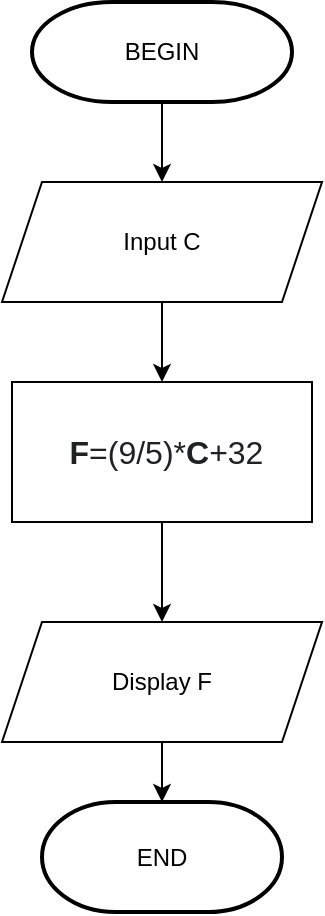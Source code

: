 <mxfile version="20.0.4" type="device"><diagram id="g3SSM3fCFVlusqOdbsCt" name="Page-1"><mxGraphModel dx="1021" dy="462" grid="1" gridSize="10" guides="1" tooltips="1" connect="1" arrows="1" fold="1" page="1" pageScale="1" pageWidth="827" pageHeight="1169" math="0" shadow="0"><root><mxCell id="0"/><mxCell id="1" parent="0"/><mxCell id="GQkcg2A2mssVcahgy4Ut-4" value="BEGIN" style="strokeWidth=2;html=1;shape=mxgraph.flowchart.terminator;whiteSpace=wrap;" parent="1" vertex="1"><mxGeometry x="265" y="260" width="130" height="50" as="geometry"/></mxCell><mxCell id="GQkcg2A2mssVcahgy4Ut-6" value="" style="endArrow=classic;html=1;rounded=0;entryX=0.5;entryY=0;entryDx=0;entryDy=0;" parent="1" target="GQkcg2A2mssVcahgy4Ut-7" edge="1"><mxGeometry width="50" height="50" relative="1" as="geometry"><mxPoint x="330" y="310" as="sourcePoint"/><mxPoint x="320" y="400" as="targetPoint"/></mxGeometry></mxCell><mxCell id="GQkcg2A2mssVcahgy4Ut-11" style="edgeStyle=orthogonalEdgeStyle;rounded=0;orthogonalLoop=1;jettySize=auto;html=1;entryX=0.5;entryY=0;entryDx=0;entryDy=0;" parent="1" source="GQkcg2A2mssVcahgy4Ut-7" target="GQkcg2A2mssVcahgy4Ut-10" edge="1"><mxGeometry relative="1" as="geometry"/></mxCell><mxCell id="GQkcg2A2mssVcahgy4Ut-7" value="Input C" style="shape=parallelogram;perimeter=parallelogramPerimeter;whiteSpace=wrap;html=1;fixedSize=1;" parent="1" vertex="1"><mxGeometry x="250" y="350" width="160" height="60" as="geometry"/></mxCell><mxCell id="OKQDqpLPf3pnRtCRY8LS-2" style="edgeStyle=orthogonalEdgeStyle;rounded=0;orthogonalLoop=1;jettySize=auto;html=1;entryX=0.5;entryY=0;entryDx=0;entryDy=0;" edge="1" parent="1" source="GQkcg2A2mssVcahgy4Ut-10" target="OKQDqpLPf3pnRtCRY8LS-1"><mxGeometry relative="1" as="geometry"/></mxCell><mxCell id="GQkcg2A2mssVcahgy4Ut-10" value="&lt;span style=&quot;color: rgb(32, 33, 36); font-family: arial, sans-serif; font-size: 16px; text-align: left; background-color: rgb(255, 255, 255);&quot;&gt;&amp;nbsp;&lt;/span&gt;&lt;b style=&quot;color: rgb(32, 33, 36); font-family: arial, sans-serif; font-size: 16px; text-align: left; background-color: rgb(255, 255, 255);&quot;&gt;F&lt;/b&gt;&lt;span style=&quot;color: rgb(32, 33, 36); font-family: arial, sans-serif; font-size: 16px; text-align: left; background-color: rgb(255, 255, 255);&quot;&gt;=(9/5)*&lt;/span&gt;&lt;b style=&quot;color: rgb(32, 33, 36); font-family: arial, sans-serif; font-size: 16px; text-align: left; background-color: rgb(255, 255, 255);&quot;&gt;C&lt;/b&gt;&lt;span style=&quot;color: rgb(32, 33, 36); font-family: arial, sans-serif; font-size: 16px; text-align: left; background-color: rgb(255, 255, 255);&quot;&gt;+32&lt;/span&gt;" style="rounded=0;whiteSpace=wrap;html=1;" parent="1" vertex="1"><mxGeometry x="255" y="450" width="150" height="70" as="geometry"/></mxCell><mxCell id="OKQDqpLPf3pnRtCRY8LS-5" value="" style="edgeStyle=orthogonalEdgeStyle;rounded=0;orthogonalLoop=1;jettySize=auto;html=1;" edge="1" parent="1" source="OKQDqpLPf3pnRtCRY8LS-1" target="OKQDqpLPf3pnRtCRY8LS-3"><mxGeometry relative="1" as="geometry"/></mxCell><mxCell id="OKQDqpLPf3pnRtCRY8LS-1" value="Display F" style="shape=parallelogram;perimeter=parallelogramPerimeter;whiteSpace=wrap;html=1;fixedSize=1;" vertex="1" parent="1"><mxGeometry x="250" y="570" width="160" height="60" as="geometry"/></mxCell><mxCell id="OKQDqpLPf3pnRtCRY8LS-3" value="END" style="strokeWidth=2;html=1;shape=mxgraph.flowchart.terminator;whiteSpace=wrap;" vertex="1" parent="1"><mxGeometry x="270" y="660" width="120" height="55" as="geometry"/></mxCell></root></mxGraphModel></diagram></mxfile>